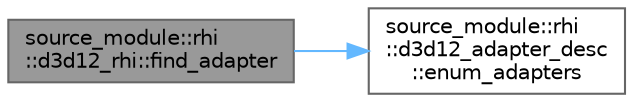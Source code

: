 digraph "source_module::rhi::d3d12_rhi::find_adapter"
{
 // LATEX_PDF_SIZE
  bgcolor="transparent";
  edge [fontname=Helvetica,fontsize=10,labelfontname=Helvetica,labelfontsize=10];
  node [fontname=Helvetica,fontsize=10,shape=box,height=0.2,width=0.4];
  rankdir="LR";
  Node1 [id="Node000001",label="source_module::rhi\l::d3d12_rhi::find_adapter",height=0.2,width=0.4,color="gray40", fillcolor="grey60", style="filled", fontcolor="black",tooltip=" "];
  Node1 -> Node2 [id="edge1_Node000001_Node000002",color="steelblue1",style="solid",tooltip=" "];
  Node2 [id="Node000002",label="source_module::rhi\l::d3d12_adapter_desc\l::enum_adapters",height=0.2,width=0.4,color="grey40", fillcolor="white", style="filled",URL="$classsource__module_1_1rhi_1_1d3d12__adapter__desc.html#a5da53d8fca9cc3c34761d3a63325d737",tooltip=" "];
}
